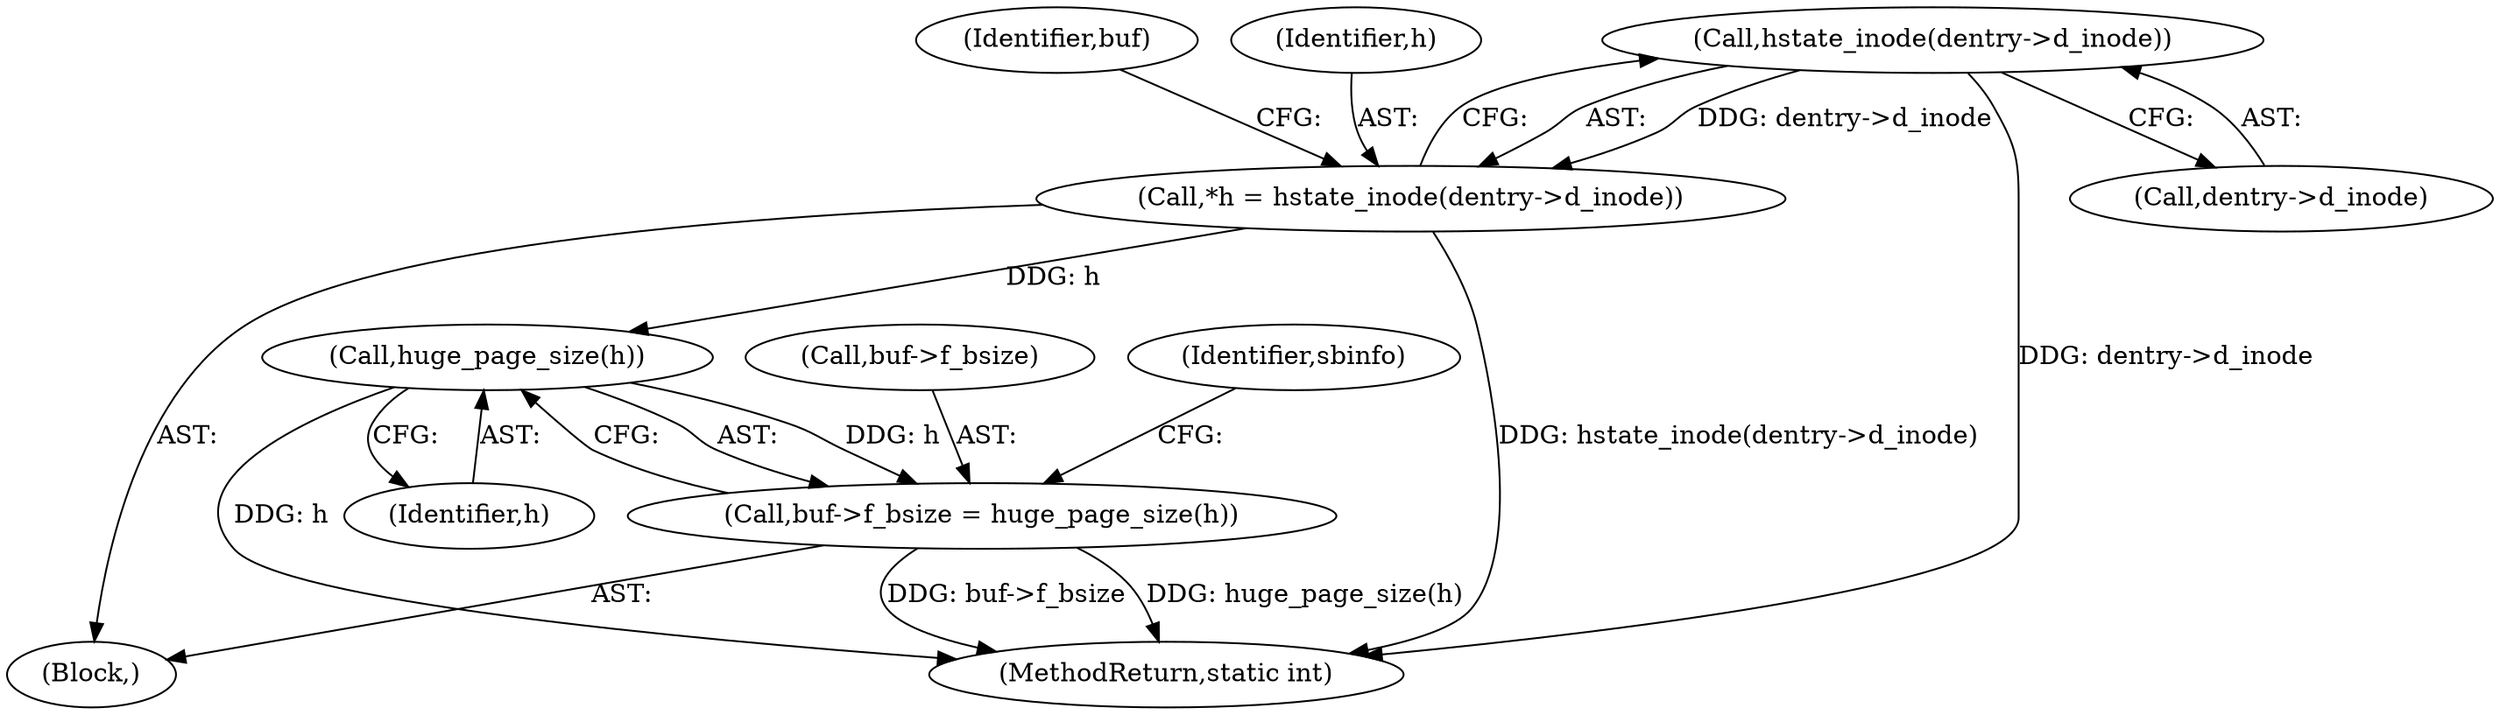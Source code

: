 digraph "0_linux_90481622d75715bfcb68501280a917dbfe516029_3@pointer" {
"1000115" [label="(Call,hstate_inode(dentry->d_inode))"];
"1000113" [label="(Call,*h = hstate_inode(dentry->d_inode))"];
"1000128" [label="(Call,huge_page_size(h))"];
"1000124" [label="(Call,buf->f_bsize = huge_page_size(h))"];
"1000128" [label="(Call,huge_page_size(h))"];
"1000121" [label="(Identifier,buf)"];
"1000114" [label="(Identifier,h)"];
"1000125" [label="(Call,buf->f_bsize)"];
"1000113" [label="(Call,*h = hstate_inode(dentry->d_inode))"];
"1000104" [label="(Block,)"];
"1000131" [label="(Identifier,sbinfo)"];
"1000116" [label="(Call,dentry->d_inode)"];
"1000124" [label="(Call,buf->f_bsize = huge_page_size(h))"];
"1000129" [label="(Identifier,h)"];
"1000215" [label="(MethodReturn,static int)"];
"1000115" [label="(Call,hstate_inode(dentry->d_inode))"];
"1000115" -> "1000113"  [label="AST: "];
"1000115" -> "1000116"  [label="CFG: "];
"1000116" -> "1000115"  [label="AST: "];
"1000113" -> "1000115"  [label="CFG: "];
"1000115" -> "1000215"  [label="DDG: dentry->d_inode"];
"1000115" -> "1000113"  [label="DDG: dentry->d_inode"];
"1000113" -> "1000104"  [label="AST: "];
"1000114" -> "1000113"  [label="AST: "];
"1000121" -> "1000113"  [label="CFG: "];
"1000113" -> "1000215"  [label="DDG: hstate_inode(dentry->d_inode)"];
"1000113" -> "1000128"  [label="DDG: h"];
"1000128" -> "1000124"  [label="AST: "];
"1000128" -> "1000129"  [label="CFG: "];
"1000129" -> "1000128"  [label="AST: "];
"1000124" -> "1000128"  [label="CFG: "];
"1000128" -> "1000215"  [label="DDG: h"];
"1000128" -> "1000124"  [label="DDG: h"];
"1000124" -> "1000104"  [label="AST: "];
"1000125" -> "1000124"  [label="AST: "];
"1000131" -> "1000124"  [label="CFG: "];
"1000124" -> "1000215"  [label="DDG: buf->f_bsize"];
"1000124" -> "1000215"  [label="DDG: huge_page_size(h)"];
}

